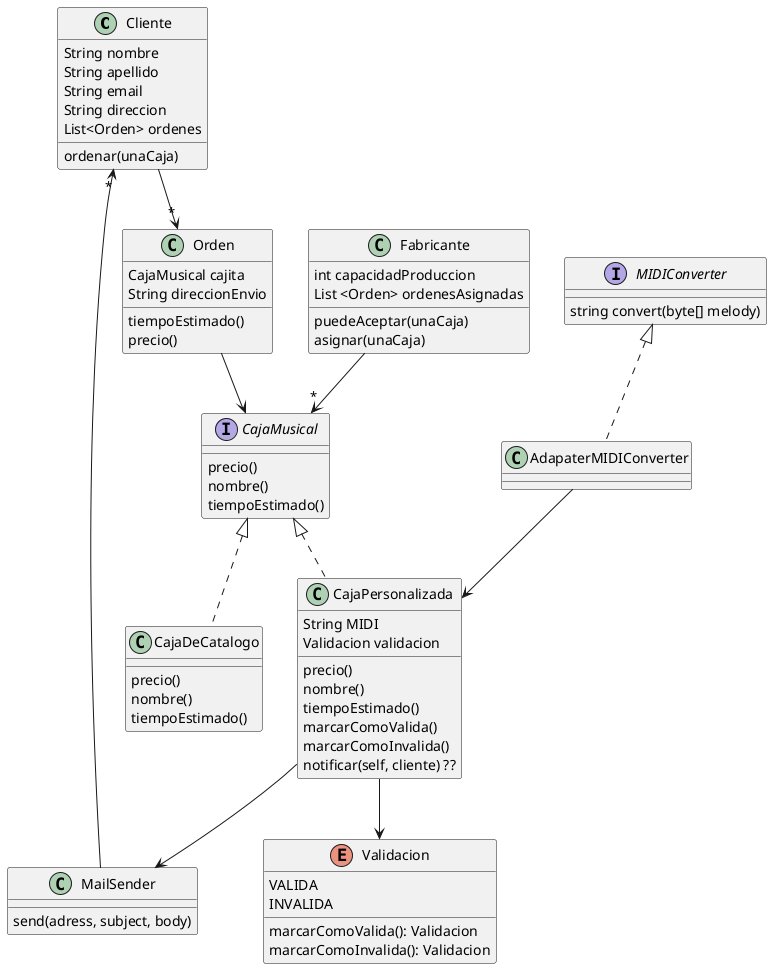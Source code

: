 @startuml
'https://plantuml.com/class-diagram

class Cliente{
String nombre
String apellido
String email
String direccion
List<Orden> ordenes
ordenar(unaCaja)
}

Cliente -->"*" Orden

class Orden{
CajaMusical cajita
String direccionEnvio
tiempoEstimado()
precio()
}

Orden --> CajaMusical

interface CajaMusical{
precio()
nombre()
tiempoEstimado()
}

class CajaDeCatalogo implements CajaMusical{
precio()
nombre()
tiempoEstimado()
}

class CajaPersonalizada implements CajaMusical{
String MIDI
Validacion validacion
precio()
nombre()
tiempoEstimado()
marcarComoValida()
marcarComoInvalida()
notificar(self, cliente) ??
}

CajaPersonalizada --> Validacion
'enum con compartamiento
enum Validacion{
VALIDA
INVALIDA
marcarComoValida(): Validacion
marcarComoInvalida(): Validacion
}


interface MIDIConverter{
string convert(byte[] melody)
}

class AdapaterMIDIConverter implements MIDIConverter{
}

AdapaterMIDIConverter --> CajaPersonalizada


MailSender -->"*" Cliente
CajaPersonalizada --> MailSender
class MailSender{
send(adress, subject, body)
}

Fabricante -->"*" CajaMusical

class Fabricante{
int capacidadProduccion
List <Orden> ordenesAsignadas
puedeAceptar(unaCaja)
asignar(unaCaja)
}

@enduml